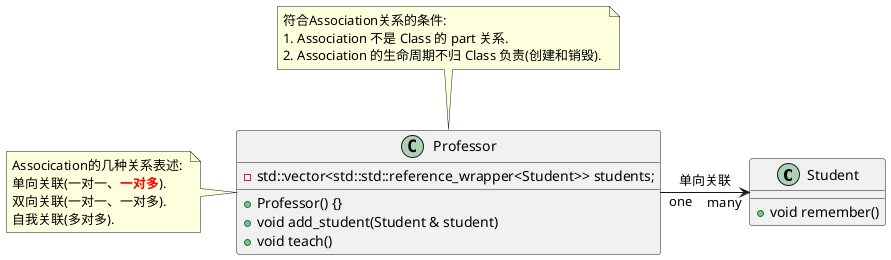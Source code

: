 @startuml "关联: 实线+箭头; 单向一对多"


class Student {
	
	+ void remember()
}


class Professor {
	- std::vector<std::std::reference_wrapper<Student>> students;

	+ Professor() {}
	+ void add_student(Student & student)
	+ void teach()
}


note "Assocication的几种关系表述: \n\
单向关联(一对一、<b><color:red>一对多</color></b>). \n\
双向关联(一对一、一对多). \n\
自我关联(多对多). \
" as n1


note "符合Association关系的条件:\n\
1. Association 不是 Class 的 part 关系. \n\
2. Association 的生命周期不归 Class 负责(创建和销毁). \
" as n2


Professor .up. n2
Professor .left. n1
Professor "one" -right-> "many" Student: "单向关联"


@enduml